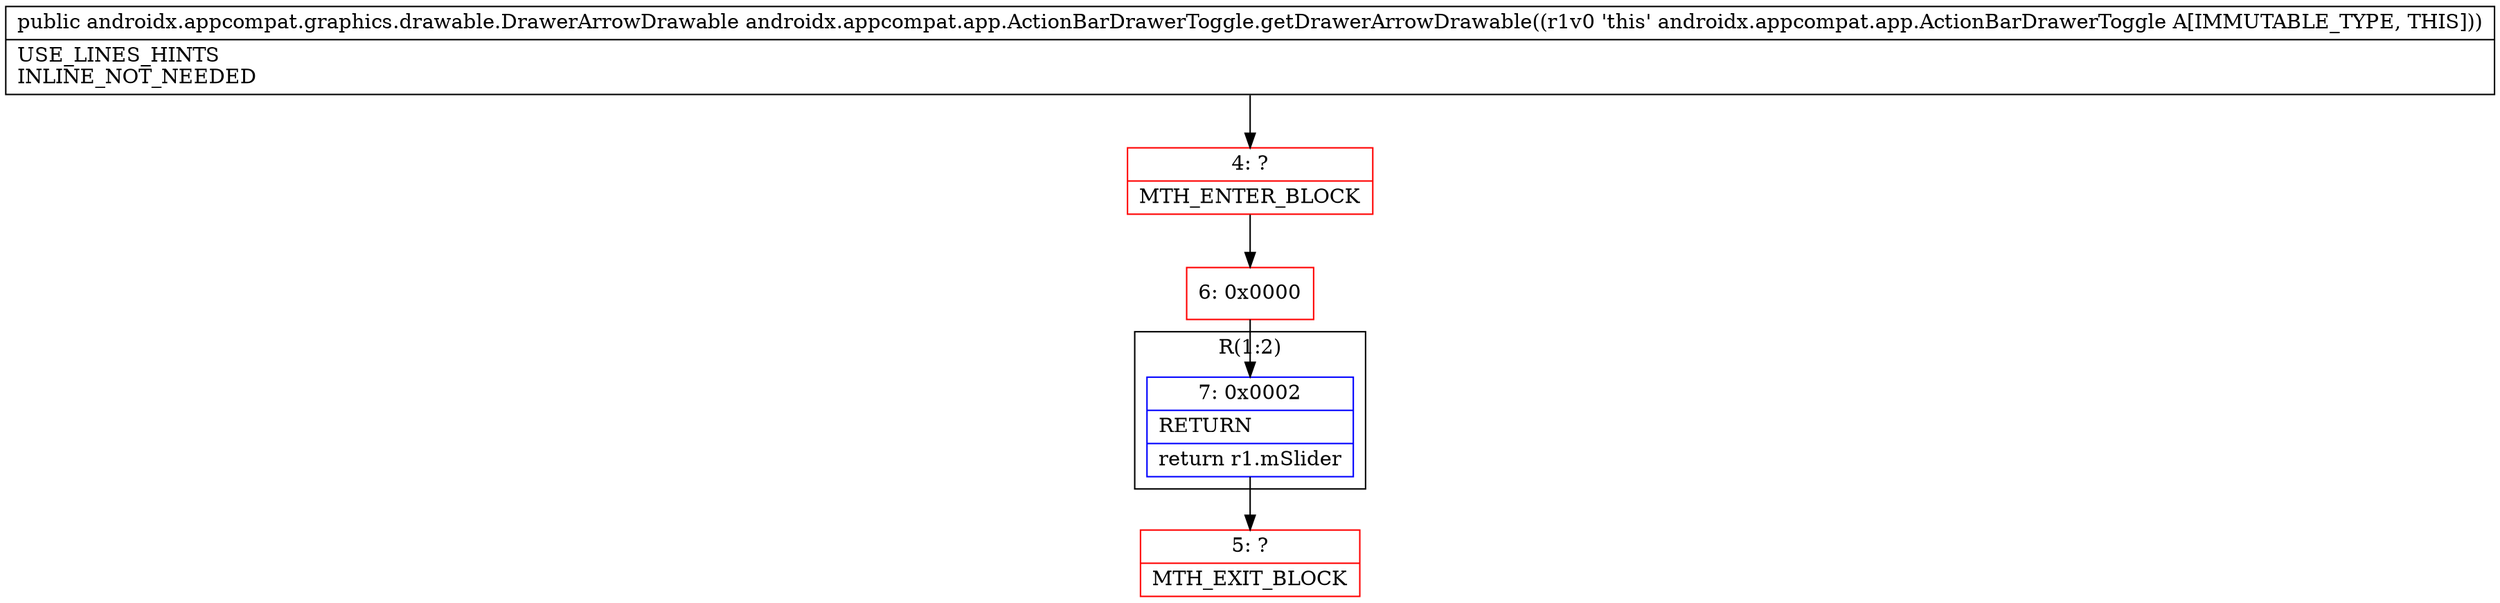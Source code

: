 digraph "CFG forandroidx.appcompat.app.ActionBarDrawerToggle.getDrawerArrowDrawable()Landroidx\/appcompat\/graphics\/drawable\/DrawerArrowDrawable;" {
subgraph cluster_Region_642464721 {
label = "R(1:2)";
node [shape=record,color=blue];
Node_7 [shape=record,label="{7\:\ 0x0002|RETURN\l|return r1.mSlider\l}"];
}
Node_4 [shape=record,color=red,label="{4\:\ ?|MTH_ENTER_BLOCK\l}"];
Node_6 [shape=record,color=red,label="{6\:\ 0x0000}"];
Node_5 [shape=record,color=red,label="{5\:\ ?|MTH_EXIT_BLOCK\l}"];
MethodNode[shape=record,label="{public androidx.appcompat.graphics.drawable.DrawerArrowDrawable androidx.appcompat.app.ActionBarDrawerToggle.getDrawerArrowDrawable((r1v0 'this' androidx.appcompat.app.ActionBarDrawerToggle A[IMMUTABLE_TYPE, THIS]))  | USE_LINES_HINTS\lINLINE_NOT_NEEDED\l}"];
MethodNode -> Node_4;Node_7 -> Node_5;
Node_4 -> Node_6;
Node_6 -> Node_7;
}

